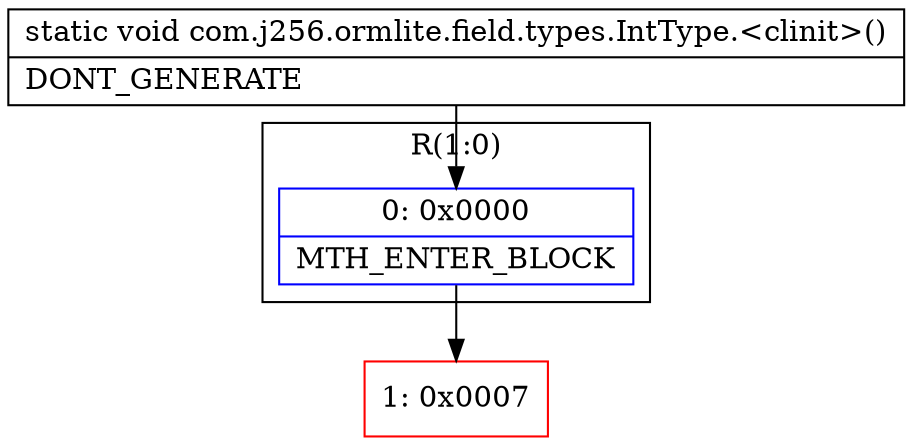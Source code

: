 digraph "CFG forcom.j256.ormlite.field.types.IntType.\<clinit\>()V" {
subgraph cluster_Region_1836899028 {
label = "R(1:0)";
node [shape=record,color=blue];
Node_0 [shape=record,label="{0\:\ 0x0000|MTH_ENTER_BLOCK\l}"];
}
Node_1 [shape=record,color=red,label="{1\:\ 0x0007}"];
MethodNode[shape=record,label="{static void com.j256.ormlite.field.types.IntType.\<clinit\>()  | DONT_GENERATE\l}"];
MethodNode -> Node_0;
Node_0 -> Node_1;
}

